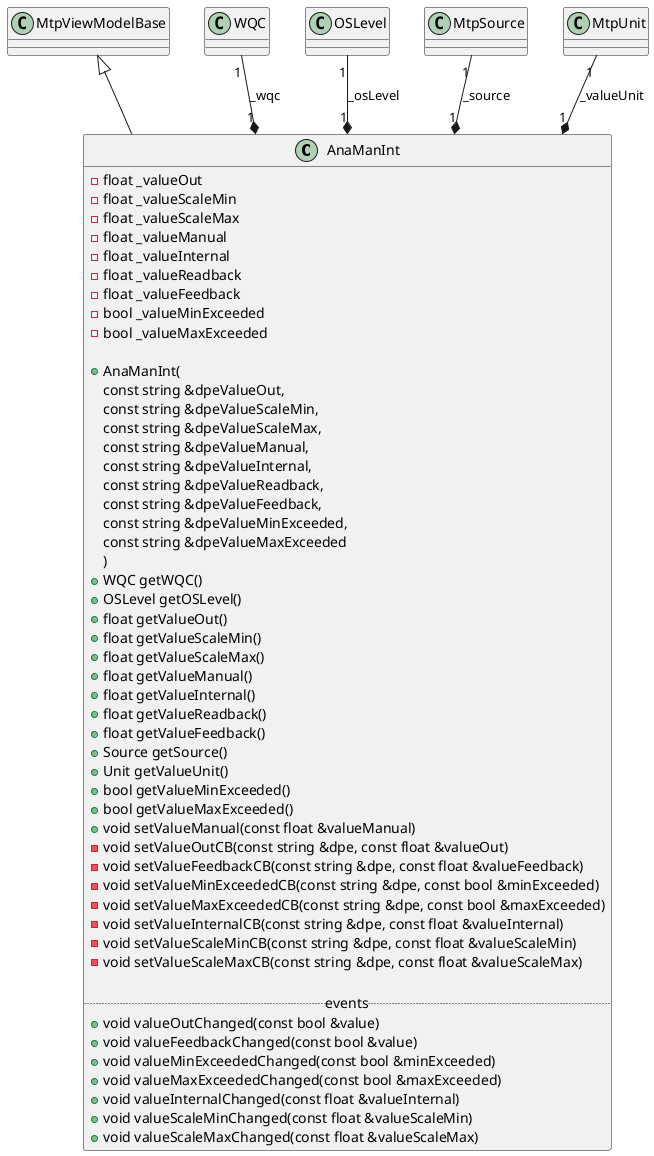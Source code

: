 @startuml AnaManInt

class AnaManInt
{
    - float _valueOut
    - float _valueScaleMin
    - float _valueScaleMax
    - float _valueManual
    - float _valueInternal
    - float _valueReadback
    - float _valueFeedback
    - bool _valueMinExceeded
    - bool _valueMaxExceeded

    + AnaManInt(
        const string &dpeValueOut,
        const string &dpeValueScaleMin,
        const string &dpeValueScaleMax,
        const string &dpeValueManual,
        const string &dpeValueInternal,
        const string &dpeValueReadback,
        const string &dpeValueFeedback,
        const string &dpeValueMinExceeded,
        const string &dpeValueMaxExceeded
    )
    + WQC getWQC()
    + OSLevel getOSLevel()
    + float getValueOut()
    + float getValueScaleMin()
    + float getValueScaleMax()
    + float getValueManual()
    + float getValueInternal()
    + float getValueReadback()
    + float getValueFeedback()
    + Source getSource()
    + Unit getValueUnit()
    + bool getValueMinExceeded()
    + bool getValueMaxExceeded()
    + void setValueManual(const float &valueManual)
    ' DPE: VOut
    - void setValueOutCB(const string &dpe, const float &valueOut)
    ' DPE: VFbk
    - void setValueFeedbackCB(const string &dpe, const float &valueFeedback)
    ' DPE: VMin
    - void setValueMinExceededCB(const string &dpe, const bool &minExceeded)
    ' DPE: VMax
    - void setValueMaxExceededCB(const string &dpe, const bool &maxExceeded)
    ' DPE: VInt
    - void setValueInternalCB(const string &dpe, const float &valueInternal)
    ' DPE: VSclMin
    - void setValueScaleMinCB(const string &dpe, const float &valueScaleMin)
    ' DPE: VSclMax
    - void setValueScaleMaxCB(const string &dpe, const float &valueScaleMax)

    ..events..
    + void valueOutChanged(const bool &value)
    + void valueFeedbackChanged(const bool &value)
    + void valueMinExceededChanged(const bool &minExceeded)
    + void valueMaxExceededChanged(const bool &maxExceeded)
    + void valueInternalChanged(const float &valueInternal)
    + void valueScaleMinChanged(const float &valueScaleMin)
    + void valueScaleMaxChanged(const float &valueScaleMax)
}

MtpViewModelBase <|-- AnaManInt
WQC "1" --* "1" AnaManInt : _wqc
OSLevel "1" --* "1" AnaManInt : _osLevel
'DPE: SrcChannel, SrcManAut, SrcIntAut, SrcManOp, SrcIntOp, SrcManAct, SrcIntAct
MtpSource "1" --* "1" AnaManInt : _source
'DPE: VUnit
MtpUnit "1" --* "1" AnaManInt : _valueUnit

@enduml
